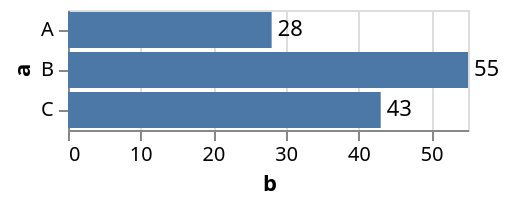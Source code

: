 {
  "$schema": "https://vega.github.io/schema/vega-lite/v4.json",
  "data": {
    "values": [{"a": "A", "b": 28}, {"a": "B", "b": 55}, {"a": "C", "b": 43}]
  },
  "layer": [
    {
      "mark": "bar",
      "encoding": {
        "y": {"field": "a", "type": "ordinal"},
        "x": {"field": "b", "type": "quantitative"}
      }
    },
    {
      "mark": {"type": "text", "align": "left", "baseline": "middle", "dx": 3},
      "encoding": {
        "y": {"field": "a", "type": "ordinal"},
        "x": {"field": "b", "type": "quantitative"},
        "text": {"field": "b", "type": "quantitative"}
      }
    }
  ],
  "autosize": {"type": "pad"}
}